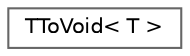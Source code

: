 digraph "Graphical Class Hierarchy"
{
 // INTERACTIVE_SVG=YES
 // LATEX_PDF_SIZE
  bgcolor="transparent";
  edge [fontname=Helvetica,fontsize=10,labelfontname=Helvetica,labelfontsize=10];
  node [fontname=Helvetica,fontsize=10,shape=box,height=0.2,width=0.4];
  rankdir="LR";
  Node0 [id="Node000000",label="TToVoid\< T \>",height=0.2,width=0.4,color="grey40", fillcolor="white", style="filled",URL="$d8/d79/structTToVoid.html",tooltip=" "];
}
